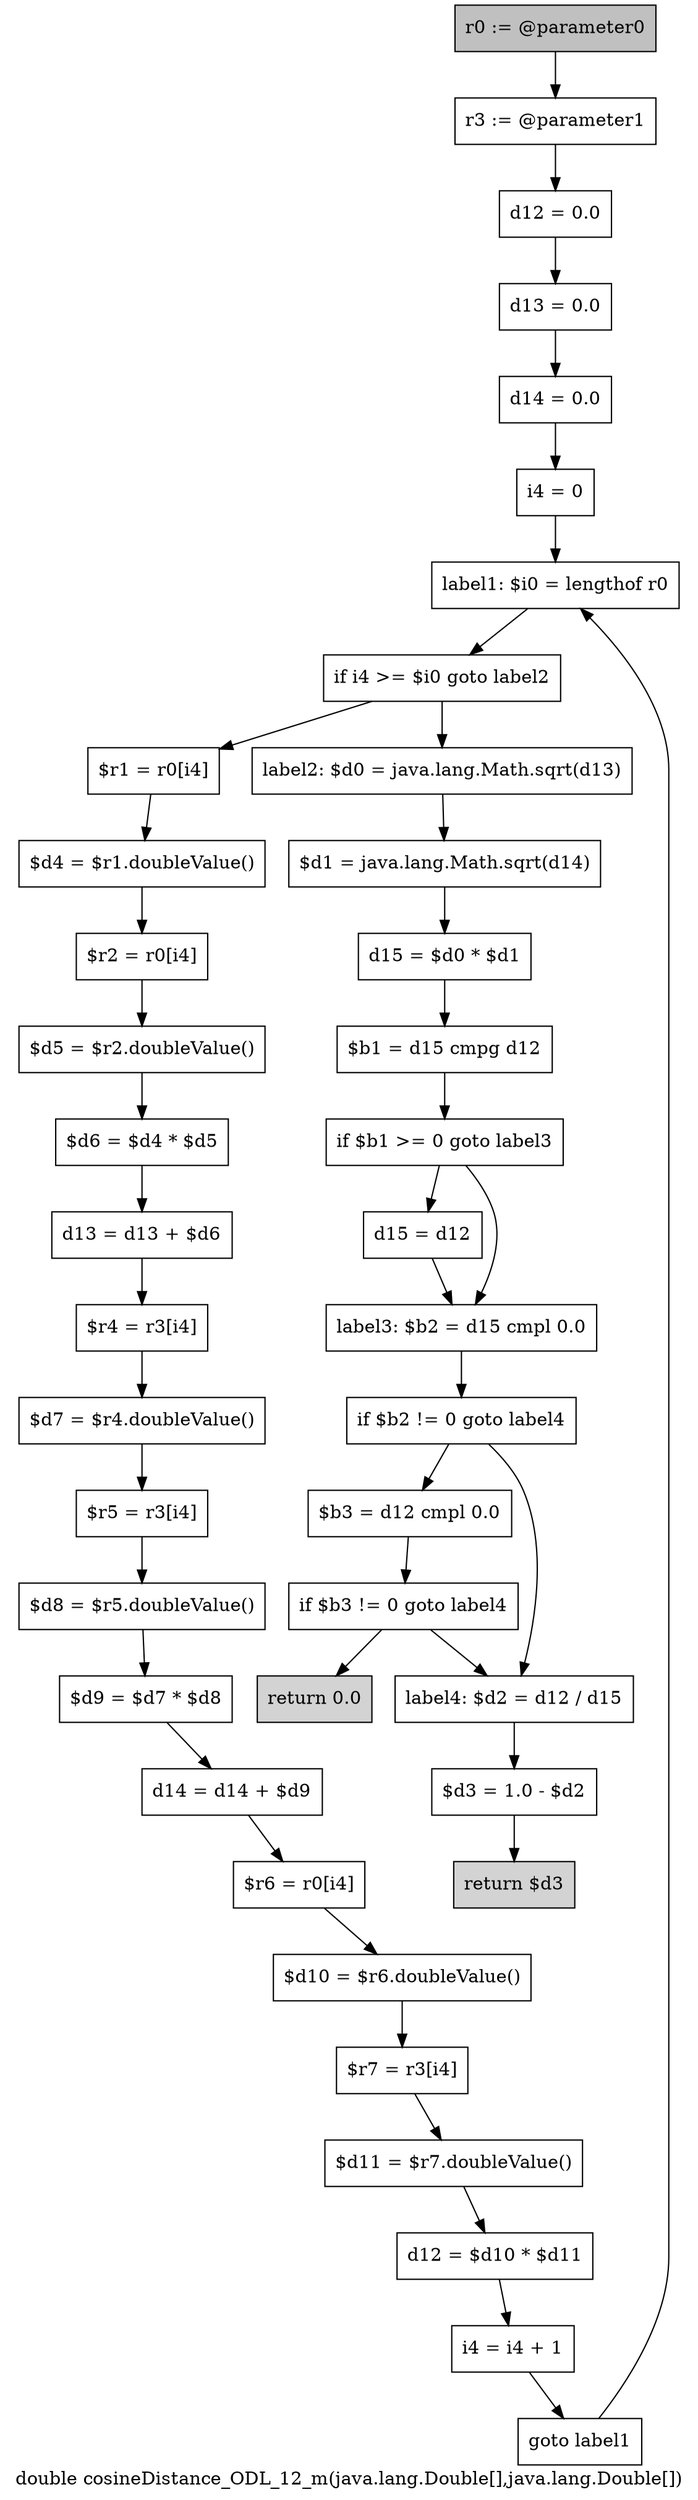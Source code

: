digraph "double cosineDistance_ODL_12_m(java.lang.Double[],java.lang.Double[])" {
    label="double cosineDistance_ODL_12_m(java.lang.Double[],java.lang.Double[])";
    node [shape=box];
    "0" [style=filled,fillcolor=gray,label="r0 := @parameter0",];
    "1" [label="r3 := @parameter1",];
    "0"->"1";
    "2" [label="d12 = 0.0",];
    "1"->"2";
    "3" [label="d13 = 0.0",];
    "2"->"3";
    "4" [label="d14 = 0.0",];
    "3"->"4";
    "5" [label="i4 = 0",];
    "4"->"5";
    "6" [label="label1: $i0 = lengthof r0",];
    "5"->"6";
    "7" [label="if i4 >= $i0 goto label2",];
    "6"->"7";
    "8" [label="$r1 = r0[i4]",];
    "7"->"8";
    "27" [label="label2: $d0 = java.lang.Math.sqrt(d13)",];
    "7"->"27";
    "9" [label="$d4 = $r1.doubleValue()",];
    "8"->"9";
    "10" [label="$r2 = r0[i4]",];
    "9"->"10";
    "11" [label="$d5 = $r2.doubleValue()",];
    "10"->"11";
    "12" [label="$d6 = $d4 * $d5",];
    "11"->"12";
    "13" [label="d13 = d13 + $d6",];
    "12"->"13";
    "14" [label="$r4 = r3[i4]",];
    "13"->"14";
    "15" [label="$d7 = $r4.doubleValue()",];
    "14"->"15";
    "16" [label="$r5 = r3[i4]",];
    "15"->"16";
    "17" [label="$d8 = $r5.doubleValue()",];
    "16"->"17";
    "18" [label="$d9 = $d7 * $d8",];
    "17"->"18";
    "19" [label="d14 = d14 + $d9",];
    "18"->"19";
    "20" [label="$r6 = r0[i4]",];
    "19"->"20";
    "21" [label="$d10 = $r6.doubleValue()",];
    "20"->"21";
    "22" [label="$r7 = r3[i4]",];
    "21"->"22";
    "23" [label="$d11 = $r7.doubleValue()",];
    "22"->"23";
    "24" [label="d12 = $d10 * $d11",];
    "23"->"24";
    "25" [label="i4 = i4 + 1",];
    "24"->"25";
    "26" [label="goto label1",];
    "25"->"26";
    "26"->"6";
    "28" [label="$d1 = java.lang.Math.sqrt(d14)",];
    "27"->"28";
    "29" [label="d15 = $d0 * $d1",];
    "28"->"29";
    "30" [label="$b1 = d15 cmpg d12",];
    "29"->"30";
    "31" [label="if $b1 >= 0 goto label3",];
    "30"->"31";
    "32" [label="d15 = d12",];
    "31"->"32";
    "33" [label="label3: $b2 = d15 cmpl 0.0",];
    "31"->"33";
    "32"->"33";
    "34" [label="if $b2 != 0 goto label4",];
    "33"->"34";
    "35" [label="$b3 = d12 cmpl 0.0",];
    "34"->"35";
    "38" [label="label4: $d2 = d12 / d15",];
    "34"->"38";
    "36" [label="if $b3 != 0 goto label4",];
    "35"->"36";
    "37" [style=filled,fillcolor=lightgray,label="return 0.0",];
    "36"->"37";
    "36"->"38";
    "39" [label="$d3 = 1.0 - $d2",];
    "38"->"39";
    "40" [style=filled,fillcolor=lightgray,label="return $d3",];
    "39"->"40";
}
